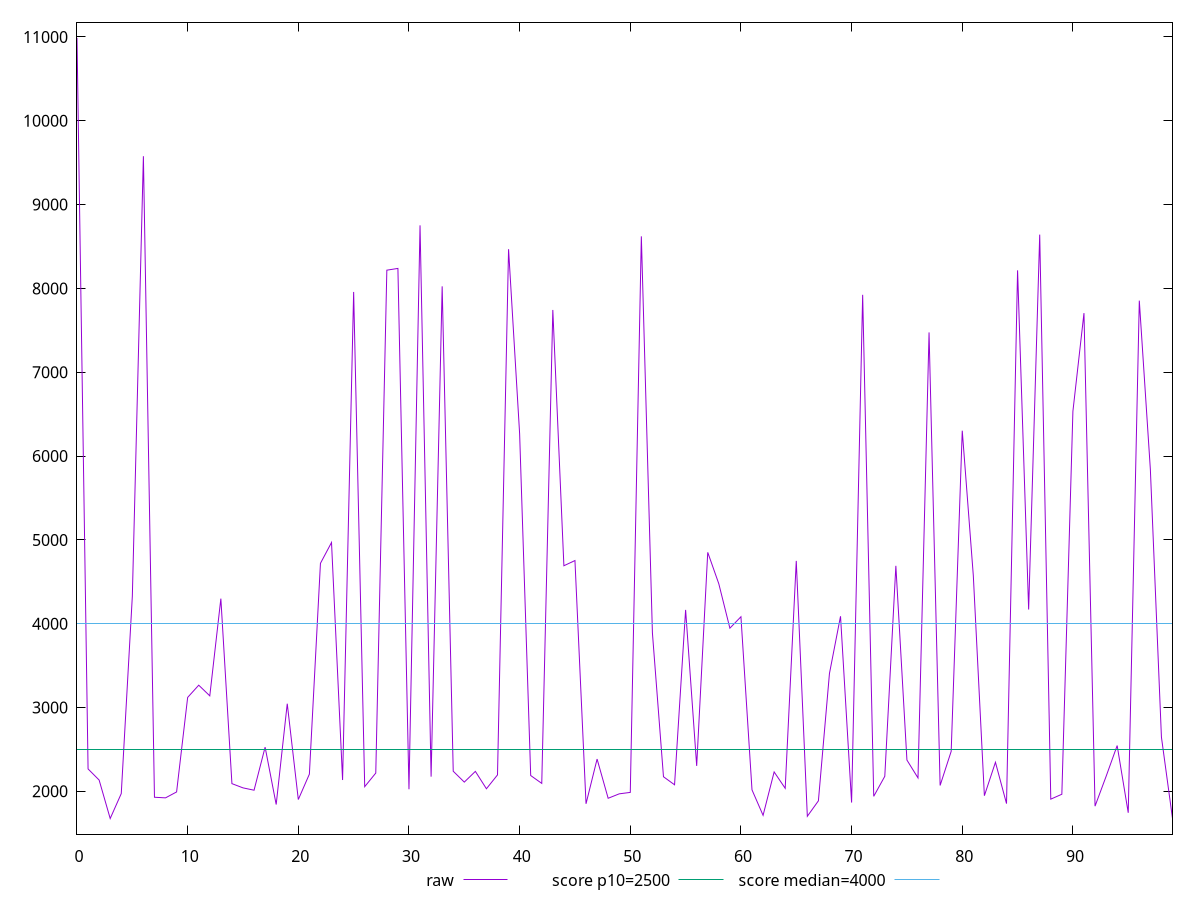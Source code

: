 reset

$raw <<EOF
0 10988.4225
1 2267.7825
2 2134.9839999999995
3 1676.1439999999998
4 1973.7759999999998
5 4326.73
6 9576.857499999998
7 1929.8295000000003
8 1922.6280000000002
9 1993.128
10 3120.8950000000004
11 3266.675
12 3139.4010000000003
13 4299.4039999999995
14 2092.3005000000003
15 2041.8120000000001
16 2013.8445
17 2527.5584999999996
18 1843.1130000000003
19 3045.9649999999997
20 1902.7109999999998
21 2205.612
22 4720.317000000001
23 4968.957
24 2135.4750000000004
25 7957.637
26 2056.1245
27 2218.436
28 8217.571
29 8238.655999999999
30 2025.1279999999997
31 8752.721999999998
32 2175.3705
33 8024.371000000001
34 2240.283
35 2110.614
36 2238.6180000000004
37 2031.1979999999999
38 2196.3795
39 8467.901000000002
40 6265.746
41 2189.1195
42 2095.244
43 7742.769
44 4691.526
45 4753.63
46 1851.9060000000004
47 2385.5669999999996
48 1917.6460000000002
49 1970.5260000000003
50 1987.7700000000004
51 8620.860999999999
52 3890.362
53 2174.484
54 2078.668
55 4164.7445
56 2304.0389999999998
57 4851.413
58 4476.34
59 3947.049
60 4083.0879999999997
61 2017.9860000000003
62 1714.122
63 2231.7650000000003
64 2036.445
65 4749.293000000001
66 1702.8359999999998
67 1887.0134999999996
68 3406.755
69 4088.7980000000002
70 1866.702
71 7923.762999999999
72 1940.7640000000001
73 2179.763
74 4690.627
75 2373.681
76 2160.4629999999997
77 7475.308999999998
78 2070.4710000000005
79 2477.5755
80 6302.456
81 4573.189000000001
82 1948.2840000000003
83 2347.1125
84 1854.094
85 8215.4655
86 4169.360999999999
87 8641.79
88 1907.2884999999999
89 1965.677
90 6534.123500000001
91 7705.2585
92 1823.706
93 2178.8399999999992
94 2546.4114999999997
95 1744.6280000000002
96 7854.202000000001
97 5840.041
98 2647.143
99 1677.408
EOF

set key outside below
set xrange [0:99]
set yrange [1489.8984299999997:11174.66807]
set trange [1489.8984299999997:11174.66807]
set terminal svg size 640, 500 enhanced background rgb 'white'
set output "reports/report_00027_2021-02-24T12-40-31.850Z/largest-contentful-paint/samples/agenda/raw/values.svg"

plot $raw title "raw" with line, \
     2500 title "score p10=2500", \
     4000 title "score median=4000"

reset
